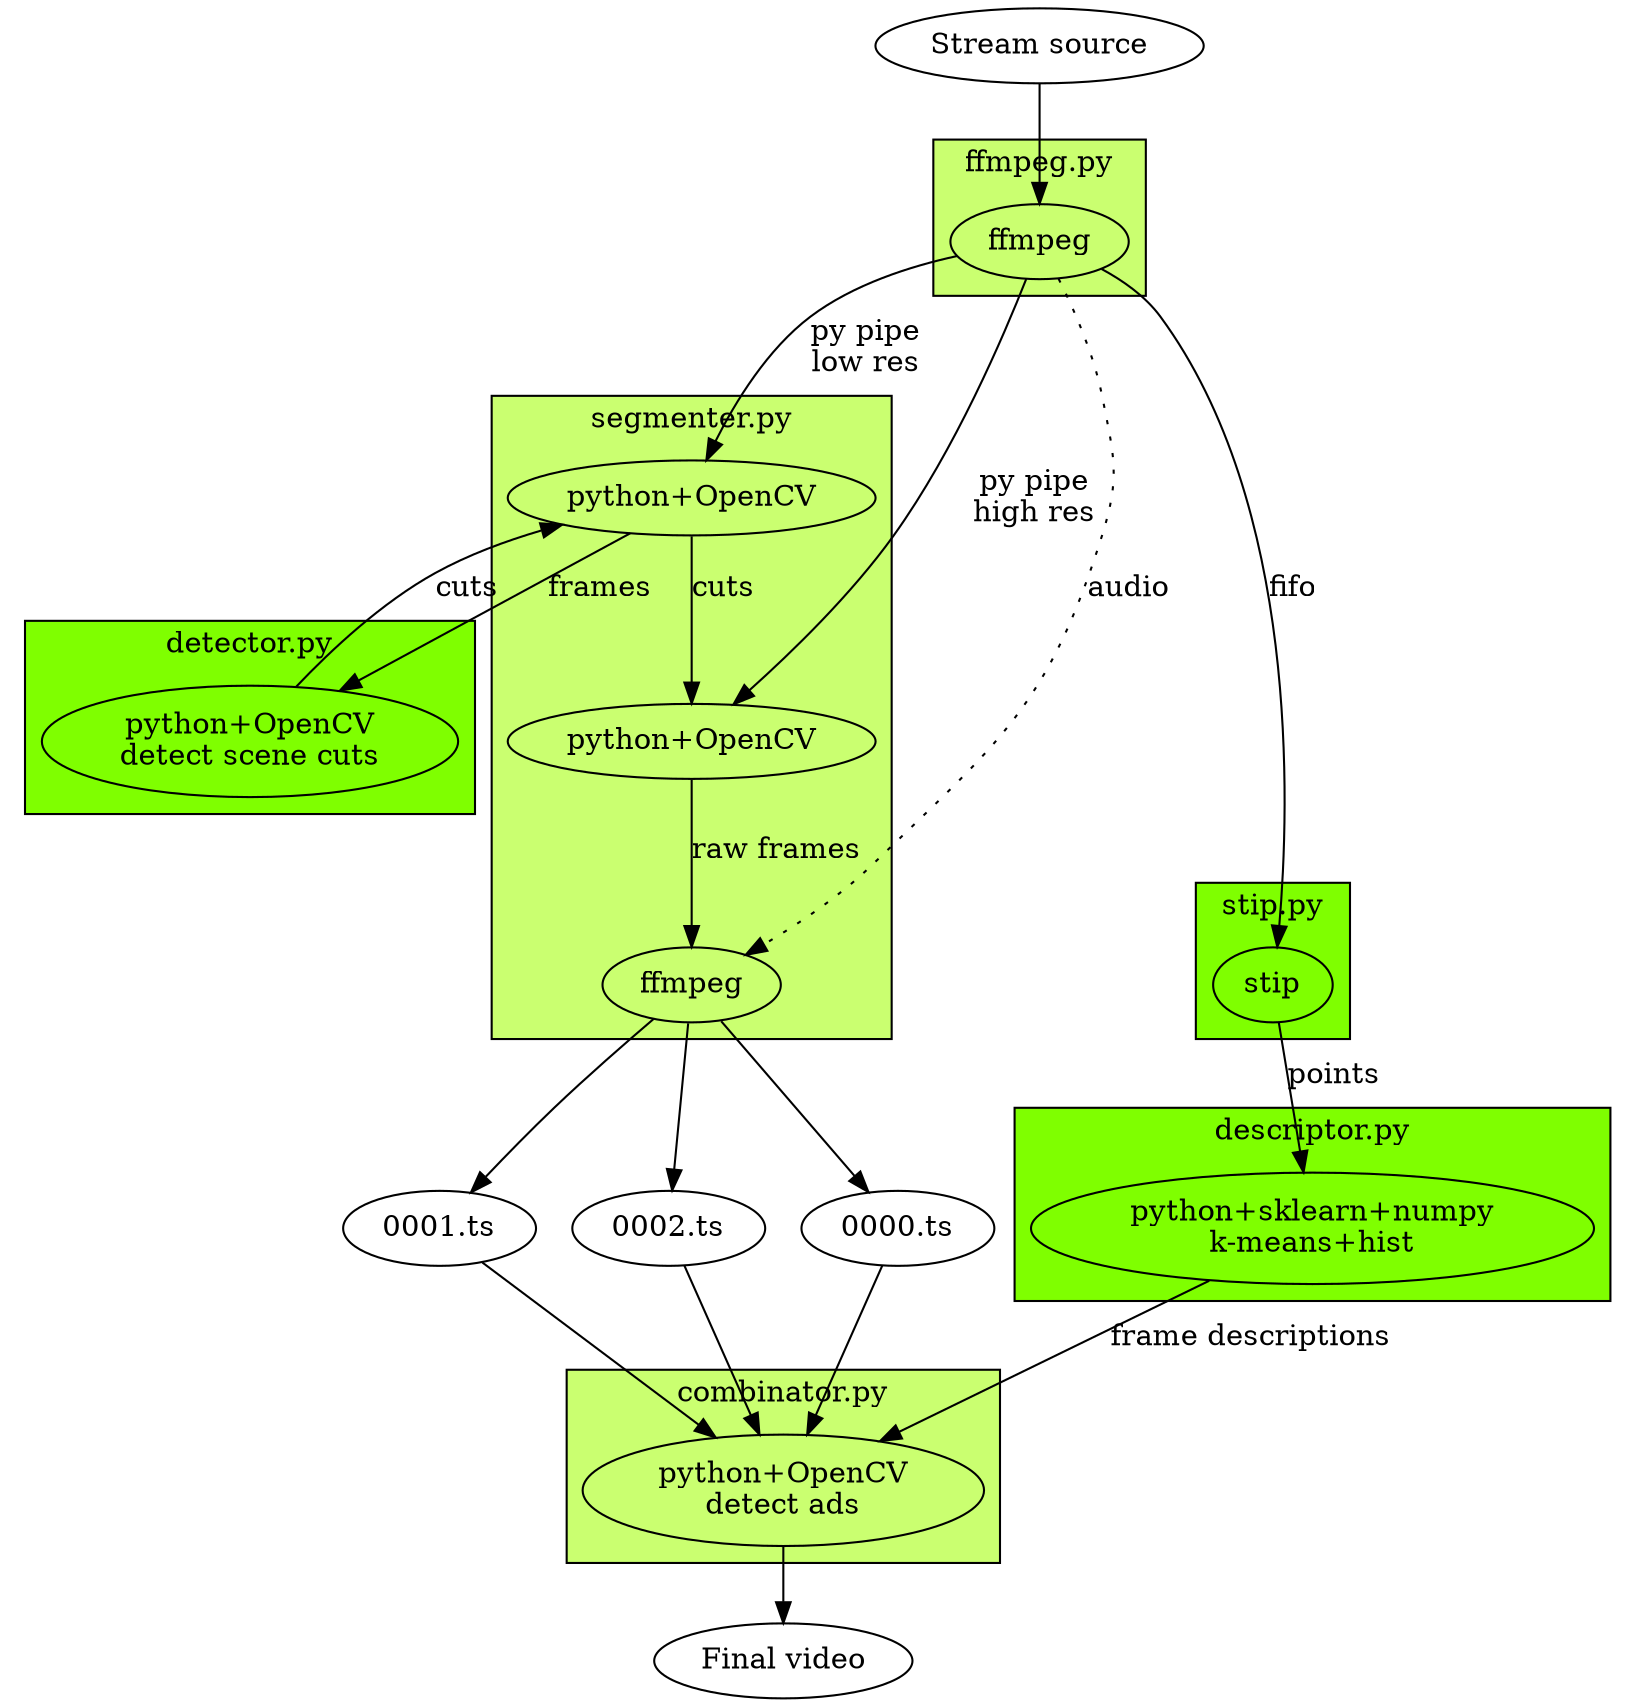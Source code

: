 digraph G {
	subgraph cluster_0 {
		a0[label="ffmpeg"];
		label = "ffmpeg.py";
		bgcolor = "darkolivegreen1";
	}
	subgraph cluster_1 {
		b0[label="stip"];
		label = "stip.py";
		bgcolor = "chartreuse";
	}
	subgraph cluster_2 {
		c0[label="python+sklearn+numpy\nk-means+hist"];
		label = "descriptor.py";
		bgcolor = "chartreuse";
	}
	subgraph cluster_3 {
		d0[label="python+OpenCV\n"];
		d1[label="python+OpenCV\n"];
		d2[label="ffmpeg\n"];
		d0 -> d1[label="cuts"];
		d1 -> d2[label="raw frames"];
		label = "segmenter.py";
		bgcolor = "darkolivegreen1";
	}
	subgraph cluster_4 {
		e0[label="python+OpenCV\ndetect ads"];
		label = "combinator.py";
		bgcolor = "darkolivegreen1";
	}
	subgraph cluster_5 {
		f0[label="python+OpenCV\ndetect scene cuts"];
		label = "detector.py";
		bgcolor = "chartreuse";
	}
	ss[label="Stream source"]
	ss -> a0;
	a0 -> b0[label="fifo"];
	b0 -> c0[label="points"];
	a0 -> d0[label="py pipe\nlow res"];
	a0 -> d1[label="py pipe\nhigh res"];
	d3 -> e0;
	d4 -> e0;
	d5 -> e0;
	c0 -> e0[label="frame descriptions"];
	d0 -> f0[label="frames"];
	f0 -> d0[label="cuts"];
	a0 -> d2[label="audio",style="dotted"]
	d3[label="0000.ts"];
	d4[label="0001.ts"];
	d5[label="0002.ts"];
	d2 -> d3;
	d2 -> d4;
	d2 -> d5;
	fv[label="Final video"];
	e0 -> fv;
}